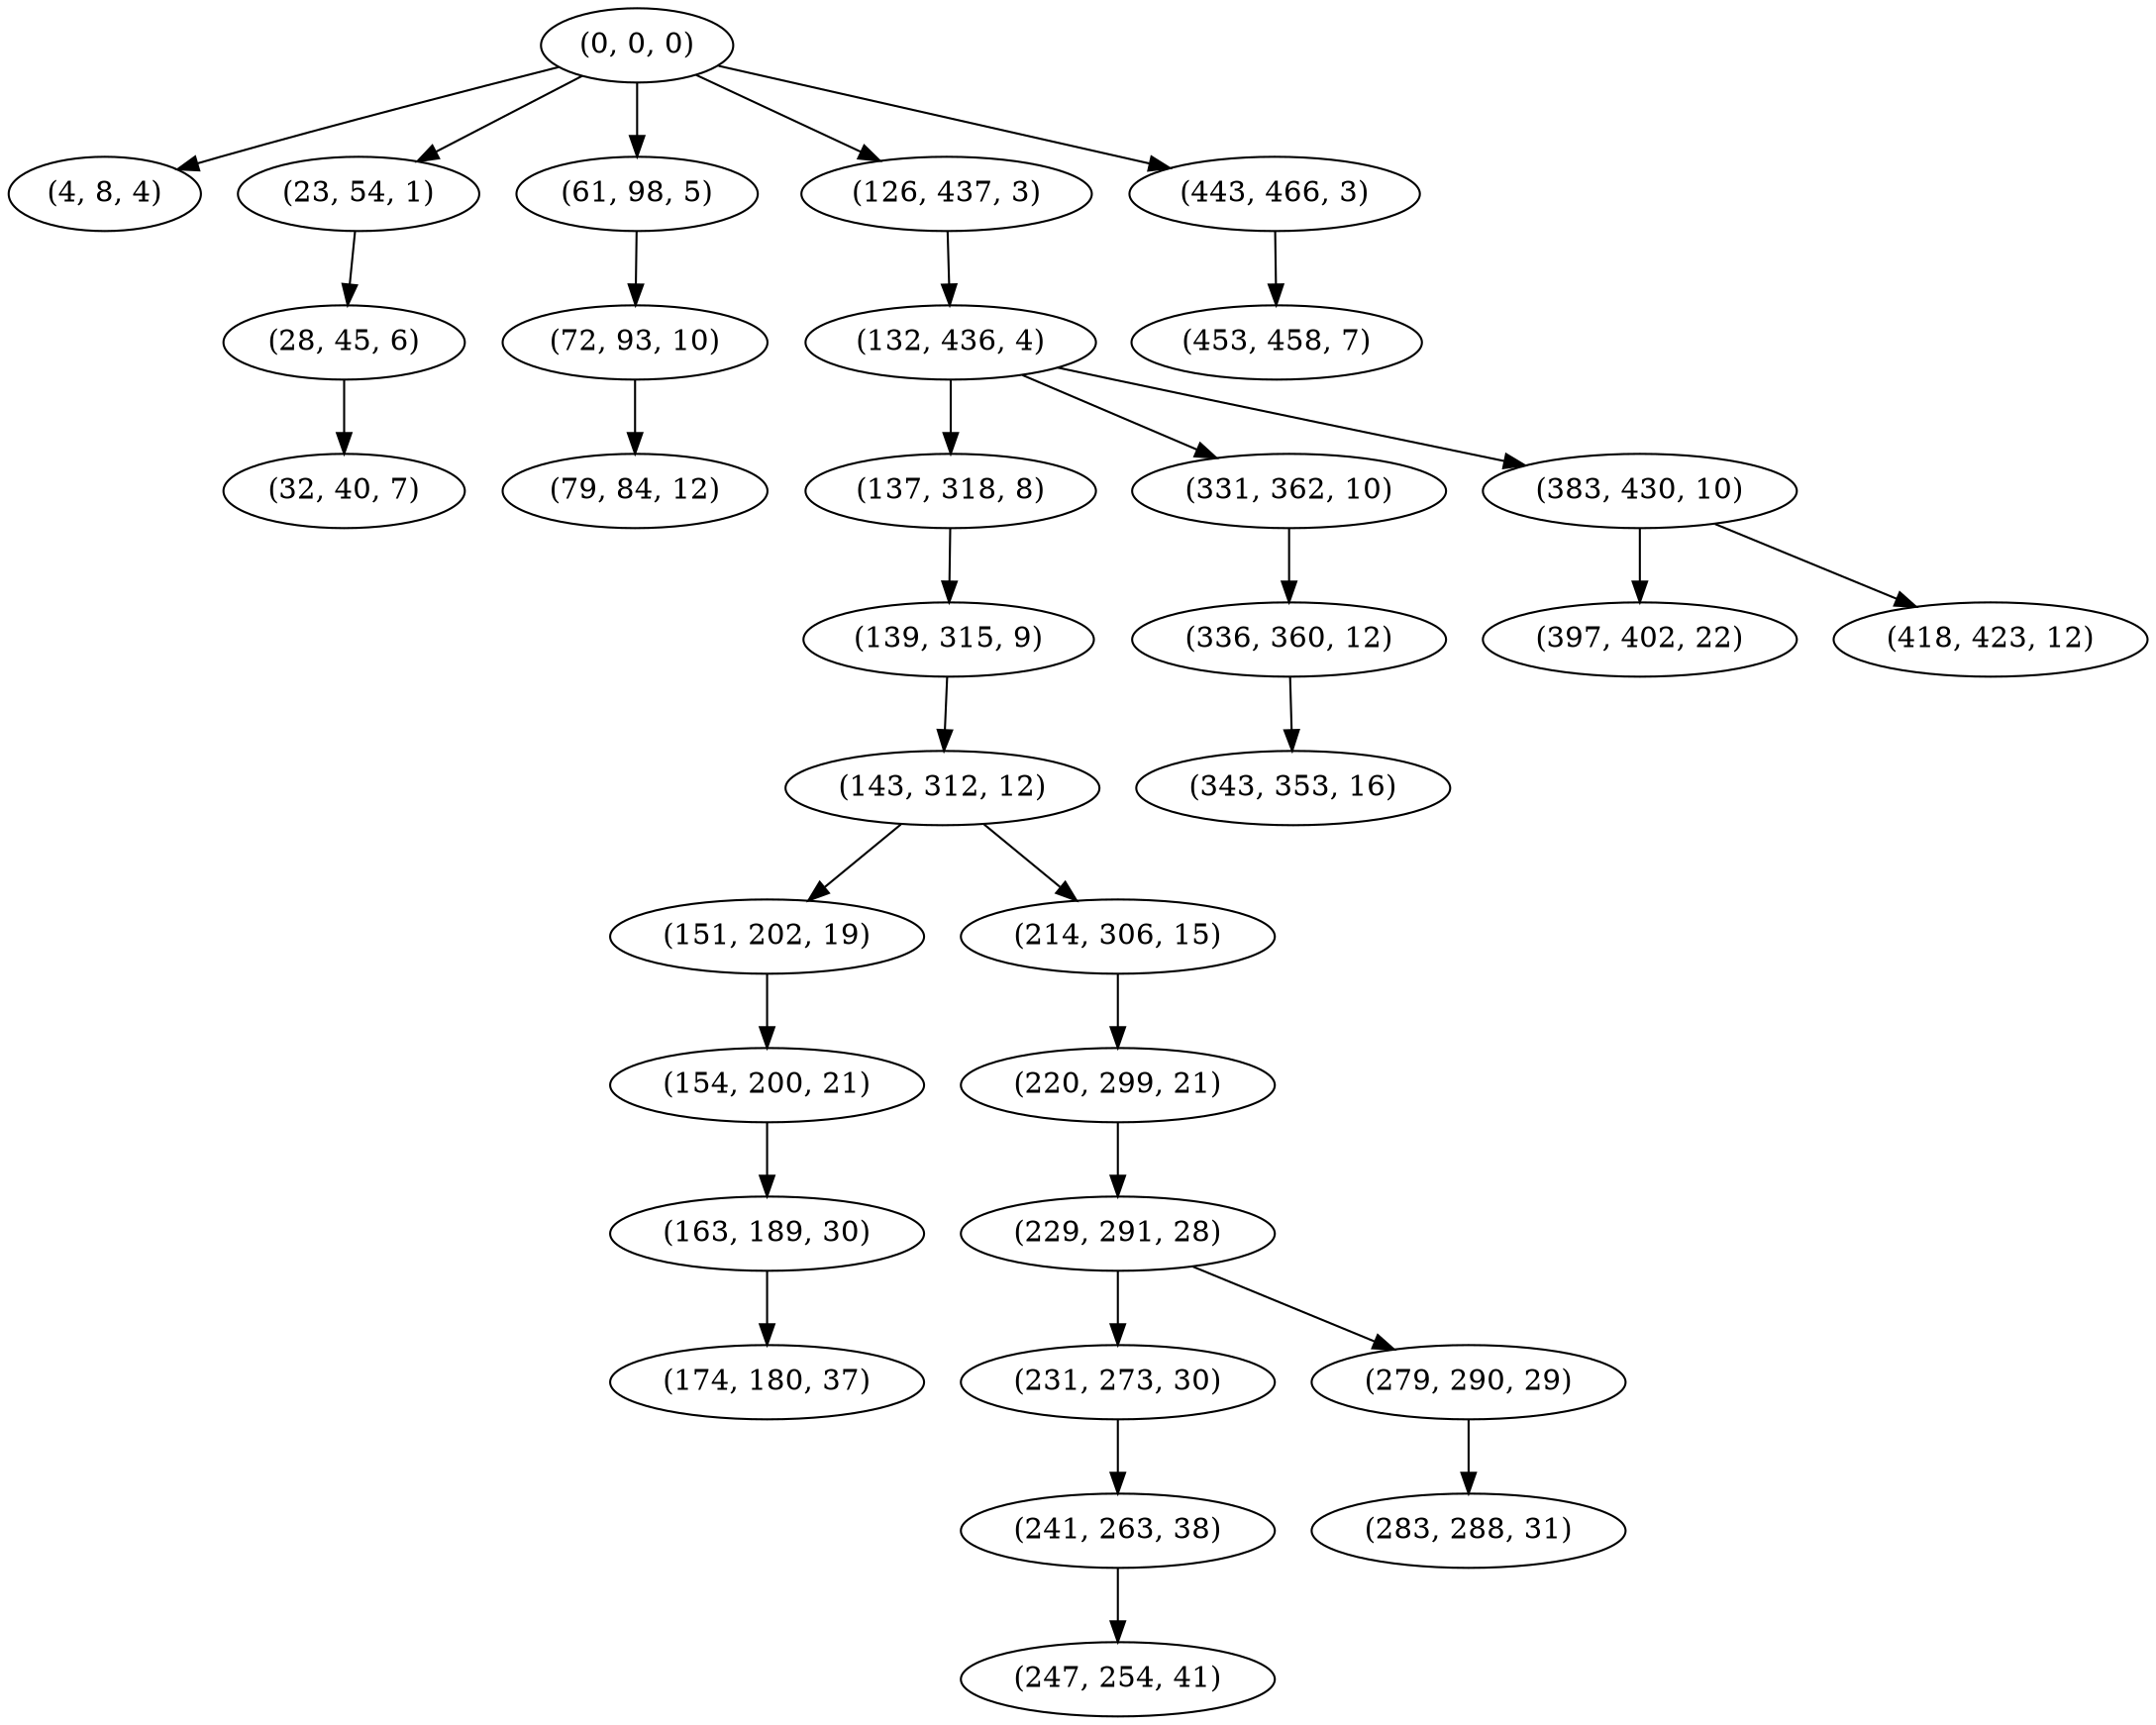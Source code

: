 digraph tree {
    "(0, 0, 0)";
    "(4, 8, 4)";
    "(23, 54, 1)";
    "(28, 45, 6)";
    "(32, 40, 7)";
    "(61, 98, 5)";
    "(72, 93, 10)";
    "(79, 84, 12)";
    "(126, 437, 3)";
    "(132, 436, 4)";
    "(137, 318, 8)";
    "(139, 315, 9)";
    "(143, 312, 12)";
    "(151, 202, 19)";
    "(154, 200, 21)";
    "(163, 189, 30)";
    "(174, 180, 37)";
    "(214, 306, 15)";
    "(220, 299, 21)";
    "(229, 291, 28)";
    "(231, 273, 30)";
    "(241, 263, 38)";
    "(247, 254, 41)";
    "(279, 290, 29)";
    "(283, 288, 31)";
    "(331, 362, 10)";
    "(336, 360, 12)";
    "(343, 353, 16)";
    "(383, 430, 10)";
    "(397, 402, 22)";
    "(418, 423, 12)";
    "(443, 466, 3)";
    "(453, 458, 7)";
    "(0, 0, 0)" -> "(4, 8, 4)";
    "(0, 0, 0)" -> "(23, 54, 1)";
    "(0, 0, 0)" -> "(61, 98, 5)";
    "(0, 0, 0)" -> "(126, 437, 3)";
    "(0, 0, 0)" -> "(443, 466, 3)";
    "(23, 54, 1)" -> "(28, 45, 6)";
    "(28, 45, 6)" -> "(32, 40, 7)";
    "(61, 98, 5)" -> "(72, 93, 10)";
    "(72, 93, 10)" -> "(79, 84, 12)";
    "(126, 437, 3)" -> "(132, 436, 4)";
    "(132, 436, 4)" -> "(137, 318, 8)";
    "(132, 436, 4)" -> "(331, 362, 10)";
    "(132, 436, 4)" -> "(383, 430, 10)";
    "(137, 318, 8)" -> "(139, 315, 9)";
    "(139, 315, 9)" -> "(143, 312, 12)";
    "(143, 312, 12)" -> "(151, 202, 19)";
    "(143, 312, 12)" -> "(214, 306, 15)";
    "(151, 202, 19)" -> "(154, 200, 21)";
    "(154, 200, 21)" -> "(163, 189, 30)";
    "(163, 189, 30)" -> "(174, 180, 37)";
    "(214, 306, 15)" -> "(220, 299, 21)";
    "(220, 299, 21)" -> "(229, 291, 28)";
    "(229, 291, 28)" -> "(231, 273, 30)";
    "(229, 291, 28)" -> "(279, 290, 29)";
    "(231, 273, 30)" -> "(241, 263, 38)";
    "(241, 263, 38)" -> "(247, 254, 41)";
    "(279, 290, 29)" -> "(283, 288, 31)";
    "(331, 362, 10)" -> "(336, 360, 12)";
    "(336, 360, 12)" -> "(343, 353, 16)";
    "(383, 430, 10)" -> "(397, 402, 22)";
    "(383, 430, 10)" -> "(418, 423, 12)";
    "(443, 466, 3)" -> "(453, 458, 7)";
}
